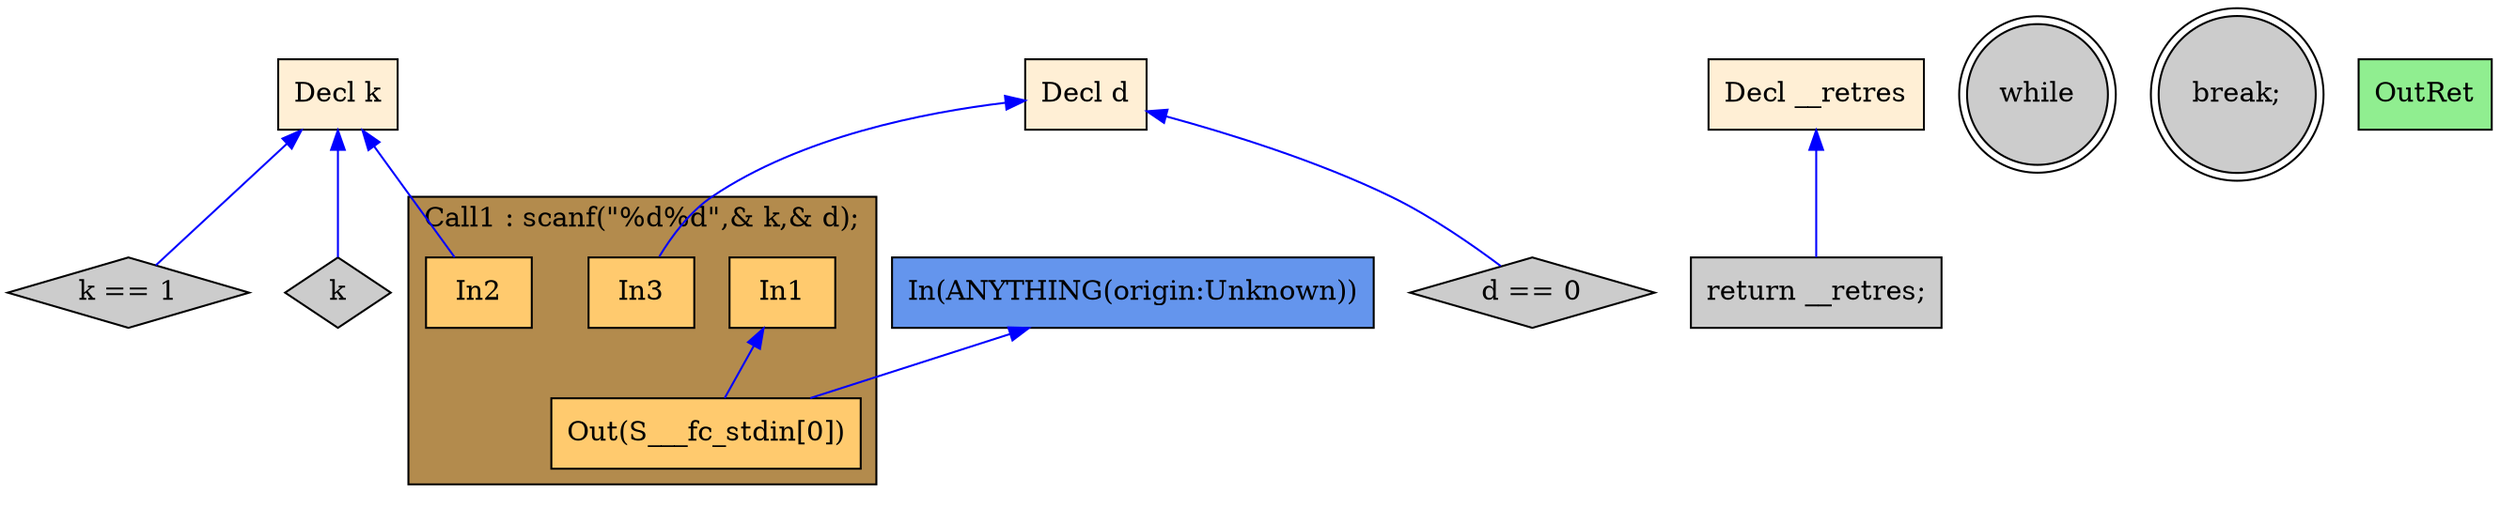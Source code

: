 digraph G {
  rankdir=TB;
  node [style="filled", ];
  2 [label="Decl k", fillcolor="#FFEFD5", shape=box, ];
  3 [label="Decl d", fillcolor="#FFEFD5", shape=box, ];
  4 [label="Decl __retres", fillcolor="#FFEFD5", shape=box, ];
  6 [label="In1", fillcolor="#FFCA6E", shape=box, ];
  7 [label="In2", fillcolor="#FFCA6E", shape=box, ];
  8 [label="In3", fillcolor="#FFCA6E", shape=box, ];
  9 [label="Out(S___fc_stdin[0])", fillcolor="#FFCA6E", shape=box, ];
  10 [label="d == 0", fillcolor="#CCCCCC", shape=diamond, ];
  11 [label="k == 1", fillcolor="#CCCCCC", shape=diamond, ];
  12 [label="while", fillcolor="#CCCCCC", shape=doublecircle, ];
  13 [label="k", fillcolor="#CCCCCC", shape=diamond, ];
  14 [label="break;", fillcolor="#CCCCCC", shape=doublecircle, ];
  15 [label="return __retres;", fillcolor="#CCCCCC", shape=box, ];
  16 [label="OutRet", fillcolor="#90EE90", shape=box, ];
  17 [label="In(ANYTHING(origin:Unknown))", fillcolor="#6495ED", shape=box, ];
  
  subgraph cluster_Call1 { label="Call1 : scanf(\"%d%d\",& k,& d);";
                           fillcolor="#B38B4D"; style="filled"; 9;8;7;6;
     };
  
  edge [dir=back, ];
  2 -> 7 [color="#0000FF", ];
  3 -> 8 [color="#0000FF", ];
  6 -> 9 [color="#0000FF", ];
  17 -> 9 [color="#0000FF", ];
  3 -> 10 [color="#0000FF", ];
  2 -> 11 [color="#0000FF", ];
  2 -> 13 [color="#0000FF", ];
  4 -> 15 [color="#0000FF", ];
  
  }